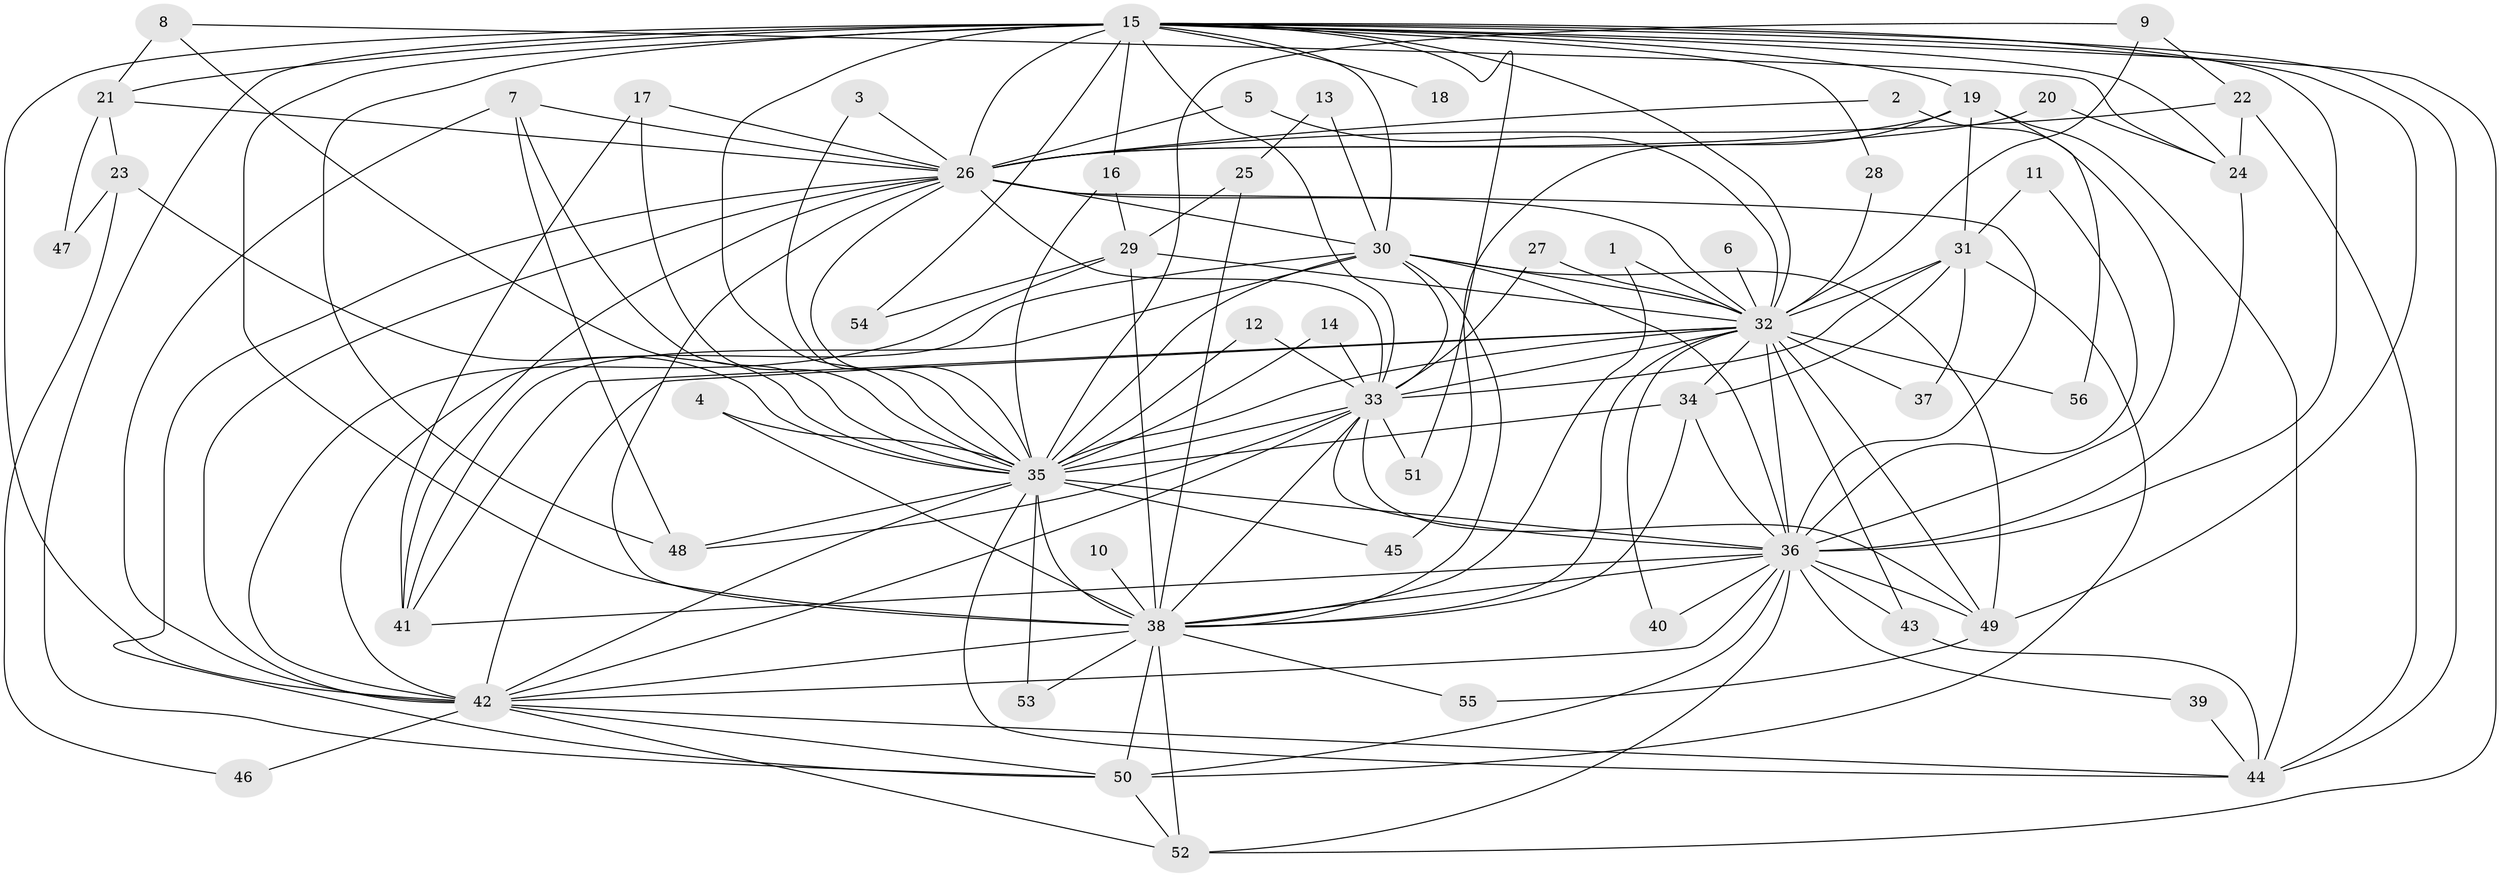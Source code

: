 // original degree distribution, {27: 0.008928571428571428, 15: 0.008928571428571428, 19: 0.008928571428571428, 30: 0.017857142857142856, 22: 0.008928571428571428, 16: 0.008928571428571428, 13: 0.008928571428571428, 24: 0.008928571428571428, 18: 0.008928571428571428, 4: 0.09821428571428571, 3: 0.24107142857142858, 7: 0.017857142857142856, 5: 0.0625, 2: 0.49107142857142855}
// Generated by graph-tools (version 1.1) at 2025/25/03/09/25 03:25:46]
// undirected, 56 vertices, 155 edges
graph export_dot {
graph [start="1"]
  node [color=gray90,style=filled];
  1;
  2;
  3;
  4;
  5;
  6;
  7;
  8;
  9;
  10;
  11;
  12;
  13;
  14;
  15;
  16;
  17;
  18;
  19;
  20;
  21;
  22;
  23;
  24;
  25;
  26;
  27;
  28;
  29;
  30;
  31;
  32;
  33;
  34;
  35;
  36;
  37;
  38;
  39;
  40;
  41;
  42;
  43;
  44;
  45;
  46;
  47;
  48;
  49;
  50;
  51;
  52;
  53;
  54;
  55;
  56;
  1 -- 32 [weight=1.0];
  1 -- 38 [weight=1.0];
  2 -- 26 [weight=1.0];
  2 -- 36 [weight=1.0];
  3 -- 26 [weight=1.0];
  3 -- 35 [weight=1.0];
  4 -- 35 [weight=1.0];
  4 -- 38 [weight=1.0];
  5 -- 26 [weight=1.0];
  5 -- 32 [weight=1.0];
  6 -- 32 [weight=1.0];
  7 -- 26 [weight=1.0];
  7 -- 35 [weight=1.0];
  7 -- 42 [weight=1.0];
  7 -- 48 [weight=1.0];
  8 -- 21 [weight=1.0];
  8 -- 24 [weight=1.0];
  8 -- 35 [weight=1.0];
  9 -- 22 [weight=1.0];
  9 -- 32 [weight=1.0];
  9 -- 35 [weight=1.0];
  10 -- 38 [weight=1.0];
  11 -- 31 [weight=1.0];
  11 -- 36 [weight=1.0];
  12 -- 33 [weight=1.0];
  12 -- 35 [weight=1.0];
  13 -- 25 [weight=1.0];
  13 -- 30 [weight=1.0];
  14 -- 33 [weight=1.0];
  14 -- 35 [weight=1.0];
  15 -- 16 [weight=2.0];
  15 -- 18 [weight=1.0];
  15 -- 19 [weight=1.0];
  15 -- 21 [weight=1.0];
  15 -- 24 [weight=1.0];
  15 -- 26 [weight=2.0];
  15 -- 28 [weight=1.0];
  15 -- 30 [weight=3.0];
  15 -- 32 [weight=2.0];
  15 -- 33 [weight=2.0];
  15 -- 35 [weight=4.0];
  15 -- 36 [weight=3.0];
  15 -- 38 [weight=3.0];
  15 -- 42 [weight=3.0];
  15 -- 44 [weight=1.0];
  15 -- 48 [weight=1.0];
  15 -- 49 [weight=2.0];
  15 -- 50 [weight=1.0];
  15 -- 51 [weight=1.0];
  15 -- 52 [weight=1.0];
  15 -- 54 [weight=2.0];
  16 -- 29 [weight=1.0];
  16 -- 35 [weight=1.0];
  17 -- 26 [weight=1.0];
  17 -- 35 [weight=1.0];
  17 -- 41 [weight=1.0];
  19 -- 26 [weight=1.0];
  19 -- 31 [weight=1.0];
  19 -- 44 [weight=1.0];
  19 -- 45 [weight=1.0];
  19 -- 56 [weight=2.0];
  20 -- 24 [weight=1.0];
  20 -- 26 [weight=1.0];
  21 -- 23 [weight=1.0];
  21 -- 26 [weight=1.0];
  21 -- 47 [weight=1.0];
  22 -- 24 [weight=1.0];
  22 -- 26 [weight=1.0];
  22 -- 44 [weight=1.0];
  23 -- 35 [weight=1.0];
  23 -- 46 [weight=1.0];
  23 -- 47 [weight=1.0];
  24 -- 36 [weight=1.0];
  25 -- 29 [weight=1.0];
  25 -- 38 [weight=1.0];
  26 -- 30 [weight=1.0];
  26 -- 32 [weight=4.0];
  26 -- 33 [weight=2.0];
  26 -- 35 [weight=1.0];
  26 -- 36 [weight=1.0];
  26 -- 38 [weight=1.0];
  26 -- 41 [weight=1.0];
  26 -- 42 [weight=1.0];
  26 -- 50 [weight=1.0];
  27 -- 32 [weight=1.0];
  27 -- 33 [weight=1.0];
  28 -- 32 [weight=1.0];
  29 -- 32 [weight=2.0];
  29 -- 38 [weight=1.0];
  29 -- 42 [weight=1.0];
  29 -- 54 [weight=1.0];
  30 -- 32 [weight=2.0];
  30 -- 33 [weight=1.0];
  30 -- 35 [weight=1.0];
  30 -- 36 [weight=1.0];
  30 -- 38 [weight=1.0];
  30 -- 41 [weight=1.0];
  30 -- 42 [weight=1.0];
  30 -- 49 [weight=1.0];
  31 -- 32 [weight=1.0];
  31 -- 33 [weight=1.0];
  31 -- 34 [weight=1.0];
  31 -- 37 [weight=1.0];
  31 -- 50 [weight=1.0];
  32 -- 33 [weight=1.0];
  32 -- 34 [weight=1.0];
  32 -- 35 [weight=2.0];
  32 -- 36 [weight=1.0];
  32 -- 37 [weight=1.0];
  32 -- 38 [weight=1.0];
  32 -- 40 [weight=1.0];
  32 -- 41 [weight=1.0];
  32 -- 42 [weight=1.0];
  32 -- 43 [weight=1.0];
  32 -- 49 [weight=1.0];
  32 -- 56 [weight=1.0];
  33 -- 35 [weight=2.0];
  33 -- 36 [weight=1.0];
  33 -- 38 [weight=1.0];
  33 -- 42 [weight=1.0];
  33 -- 48 [weight=1.0];
  33 -- 49 [weight=1.0];
  33 -- 51 [weight=1.0];
  34 -- 35 [weight=1.0];
  34 -- 36 [weight=1.0];
  34 -- 38 [weight=1.0];
  35 -- 36 [weight=2.0];
  35 -- 38 [weight=1.0];
  35 -- 42 [weight=2.0];
  35 -- 44 [weight=1.0];
  35 -- 45 [weight=1.0];
  35 -- 48 [weight=1.0];
  35 -- 53 [weight=1.0];
  36 -- 38 [weight=2.0];
  36 -- 39 [weight=1.0];
  36 -- 40 [weight=1.0];
  36 -- 41 [weight=1.0];
  36 -- 42 [weight=1.0];
  36 -- 43 [weight=1.0];
  36 -- 49 [weight=1.0];
  36 -- 50 [weight=1.0];
  36 -- 52 [weight=1.0];
  38 -- 42 [weight=1.0];
  38 -- 50 [weight=1.0];
  38 -- 52 [weight=1.0];
  38 -- 53 [weight=1.0];
  38 -- 55 [weight=1.0];
  39 -- 44 [weight=1.0];
  42 -- 44 [weight=1.0];
  42 -- 46 [weight=1.0];
  42 -- 50 [weight=1.0];
  42 -- 52 [weight=1.0];
  43 -- 44 [weight=1.0];
  49 -- 55 [weight=1.0];
  50 -- 52 [weight=1.0];
}
